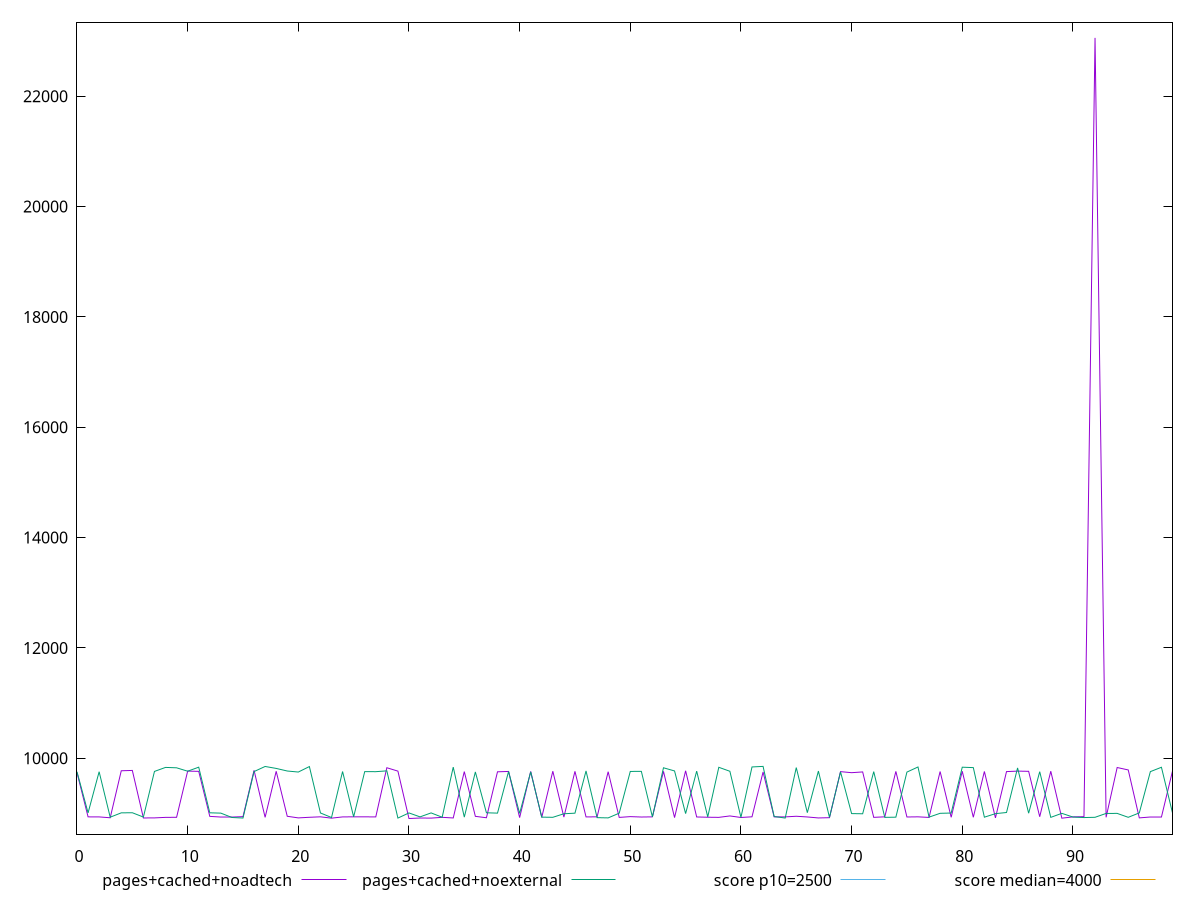 reset

$pagesCachedNoadtech <<EOF
0 9739.526649999998
1 8938.296900000001
2 8937.35985
3 8921.853750000002
4 9773.604499999998
5 9779.661
6 8918.410799999998
7 8919.576
8 8929.034100000004
9 8930.3775
10 9767.18475
11 9763.342499999999
12 8947.18995
13 8934.9564
14 8934.609
15 8942.463
16 9781.690999999999
17 8929.462800000001
18 9764.7795
19 8948.925750000002
20 8919.583200000001
21 8930.53125
22 8939.067750000002
23 8914.920450000001
24 8937.305550000005
25 8939.126250000001
26 8938.829249999999
27 8937.081900000001
28 9828.502300000002
29 9767.281500000001
30 8908.24545
31 8917.363350000001
32 8915.616450000001
33 8929.801650000001
34 8918.251800000002
35 9758.65525
36 8947.843950000002
37 8922.268349999998
38 9754.9415
39 9761.44525
40 8924.6322
41 9761.883749999997
42 8929.5048
43 9765.974749999998
44 8933.791050000002
45 9763.842
46 8938.0002
47 8938.319550000004
48 9756.586
49 8928.4668
50 8942.451750000002
51 8935.355849999998
52 8938.35195
53 9763.330249999999
54 8925.050850000001
55 9773.751250000001
56 8936.262599999998
57 8931.5811
58 8929.203149999998
59 8955.0228
60 8926.98645
61 8939.474249999996
62 9751.243999999997
63 8937.96465
64 8937.6831
65 8949.21615
66 8936.367899999997
67 8918.5821
68 8923.37385
69 9758.054000000002
70 9738.94605
71 9752.608
72 8929.506150000001
73 8938.9182
74 9762.894249999998
75 8935.948199999999
76 8938.710299999997
77 8928.121349999998
78 9760.254
79 8930.976750000002
80 9765.67275
81 8931.059100000002
82 9761.684750000002
83 8919.842250000002
84 9758.660500000002
85 9767.3095
86 9763.631500000001
87 8940.305849999997
88 9765.697499999998
89 8914.403699999999
90 8937.747000000003
91 8941.49985
92 23055.954400000006
93 8930.3112
94 9832.676099999999
95 9788.649250000002
96 8919.810449999997
97 8935.6773
98 8934.635549999999
99 9768.60775
EOF

$pagesCachedNoexternal <<EOF
0 9756.529750000002
1 9010.112100000002
2 9756.24605
3 8932.2687
4 9010.9823
5 9013.002349999999
6 8934.683849999998
7 9761.836000000001
8 9834.497000000001
9 9827.346149999998
10 9765.695000000003
11 9838.758600000001
12 9011.911600000001
13 9005.911200000002
14 8926.978350000003
15 8916.952650000003
16 9759.196000000004
17 9851.568249999998
18 9816.318700000003
19 9769.40525
20 9750.639000000006
21 9849.889299999999
22 9009.0215
23 8926.40655
24 9760.605500000001
25 8938.353599999999
26 9757.89825
27 9757.329249999999
28 9772.125499999998
29 8916.46875
30 9009.4509
31 8938.081649999998
32 9010.0081
33 8931.641550000002
34 9839.993749999998
35 8933.440649999999
36 9752.462999999996
37 9012.200100000002
38 9006.030699999996
39 9760.810000000001
40 9000.387999999999
41 9753.301500000001
42 8933.30055
43 8930.22915
44 8994.617050000004
45 9005.109799999998
46 9770.485499999999
47 8923.9503
48 8919.587549999997
49 9005.29915
50 9761.827249999998
51 9763.212750000004
52 8937.4815
53 9827.794850000002
54 9770.440250000003
55 8997.06415
56 9767.599000000006
57 8937.4182
58 9836.395400000003
59 9764.5475
60 8929.046849999999
61 9842.866899999999
62 9853.073249999998
63 8945.5266
64 8916.837
65 9831.2357
66 9013.965299999998
67 9768.545749999997
68 8928.309150000001
69 9753.86725
70 8997.5754
71 8994.2236
72 9758.2385
73 8929.118250000001
74 8932.565400000001
75 9749.7595
76 9842.2691
77 8933.381249999999
78 9002.5956
79 9007.637050000001
80 9838.453699999998
81 9830.836099999999
82 8932.56915
83 8996.4536
84 9017.2796
85 9825.447400000001
86 9004.24325
87 9757.9545
88 8929.433400000002
89 9002.176099999999
90 8934.929850000002
91 8925.67785
92 8930.439449999998
93 9000.544700000002
94 9001.147549999998
95 8930.2683
96 9010.04525
97 9757.997
98 9837.0436
99 9009.7837
EOF

set key outside below
set xrange [0:99]
set yrange [8625.291271:23338.908579000006]
set trange [8625.291271:23338.908579000006]
set terminal svg size 640, 520 enhanced background rgb 'white'
set output "reprap/largest-contentful-paint/comparison/line/4_vs_5.svg"

plot $pagesCachedNoadtech title "pages+cached+noadtech" with line, \
     $pagesCachedNoexternal title "pages+cached+noexternal" with line, \
     2500 title "score p10=2500", \
     4000 title "score median=4000"

reset
